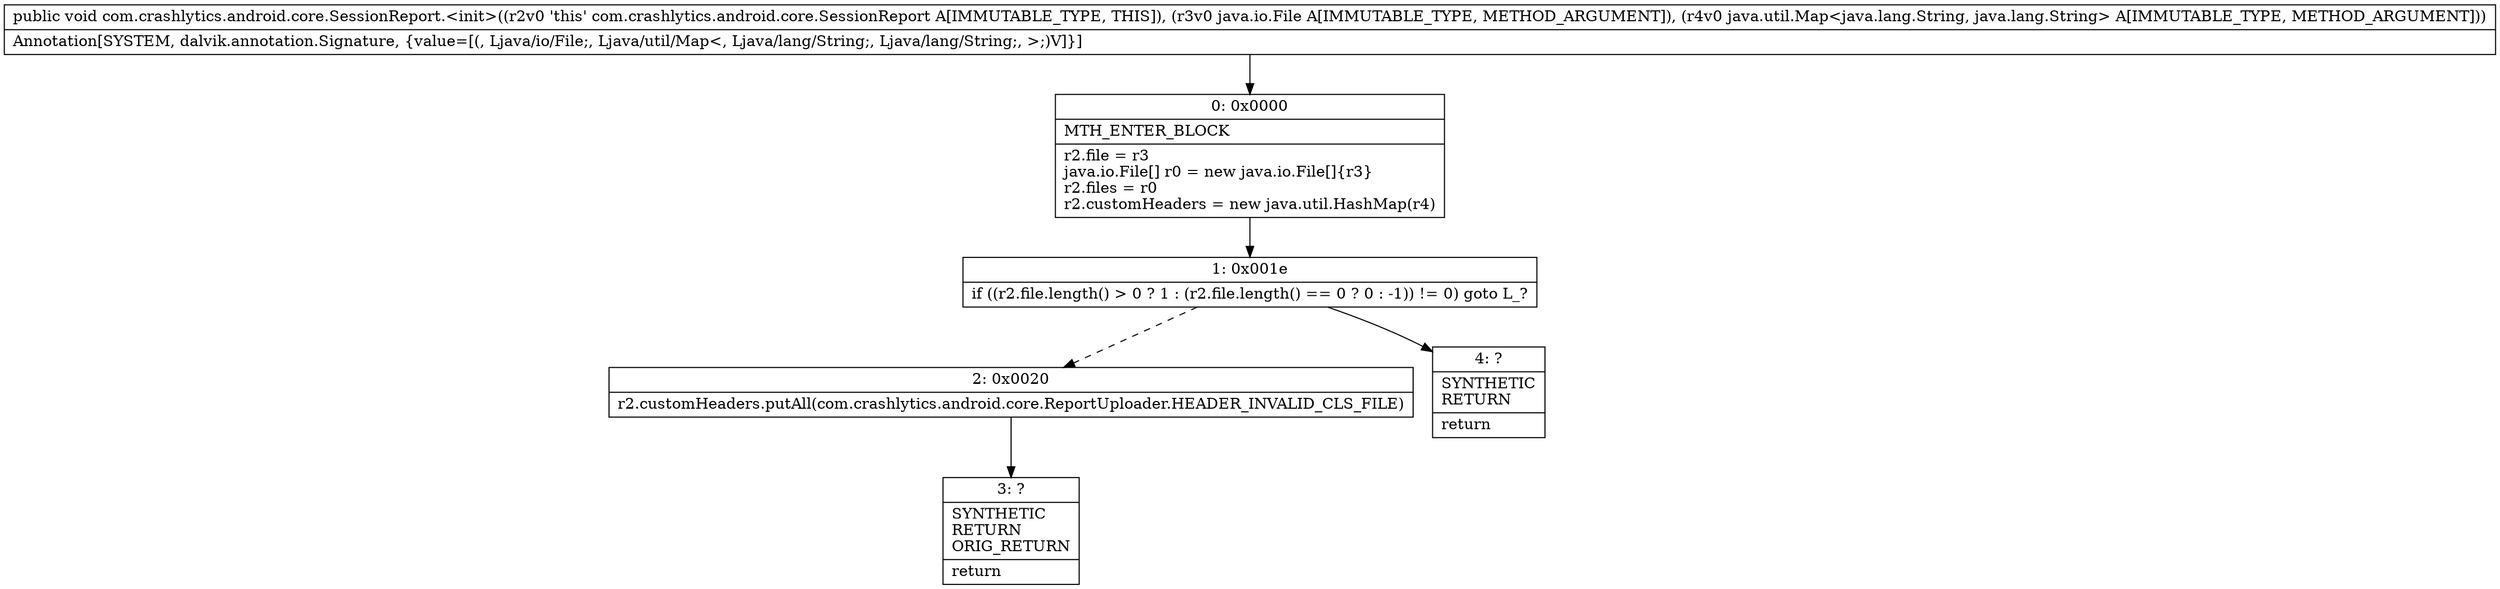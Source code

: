 digraph "CFG forcom.crashlytics.android.core.SessionReport.\<init\>(Ljava\/io\/File;Ljava\/util\/Map;)V" {
Node_0 [shape=record,label="{0\:\ 0x0000|MTH_ENTER_BLOCK\l|r2.file = r3\ljava.io.File[] r0 = new java.io.File[]\{r3\}\lr2.files = r0\lr2.customHeaders = new java.util.HashMap(r4)\l}"];
Node_1 [shape=record,label="{1\:\ 0x001e|if ((r2.file.length() \> 0 ? 1 : (r2.file.length() == 0 ? 0 : \-1)) != 0) goto L_?\l}"];
Node_2 [shape=record,label="{2\:\ 0x0020|r2.customHeaders.putAll(com.crashlytics.android.core.ReportUploader.HEADER_INVALID_CLS_FILE)\l}"];
Node_3 [shape=record,label="{3\:\ ?|SYNTHETIC\lRETURN\lORIG_RETURN\l|return\l}"];
Node_4 [shape=record,label="{4\:\ ?|SYNTHETIC\lRETURN\l|return\l}"];
MethodNode[shape=record,label="{public void com.crashlytics.android.core.SessionReport.\<init\>((r2v0 'this' com.crashlytics.android.core.SessionReport A[IMMUTABLE_TYPE, THIS]), (r3v0 java.io.File A[IMMUTABLE_TYPE, METHOD_ARGUMENT]), (r4v0 java.util.Map\<java.lang.String, java.lang.String\> A[IMMUTABLE_TYPE, METHOD_ARGUMENT]))  | Annotation[SYSTEM, dalvik.annotation.Signature, \{value=[(, Ljava\/io\/File;, Ljava\/util\/Map\<, Ljava\/lang\/String;, Ljava\/lang\/String;, \>;)V]\}]\l}"];
MethodNode -> Node_0;
Node_0 -> Node_1;
Node_1 -> Node_2[style=dashed];
Node_1 -> Node_4;
Node_2 -> Node_3;
}


